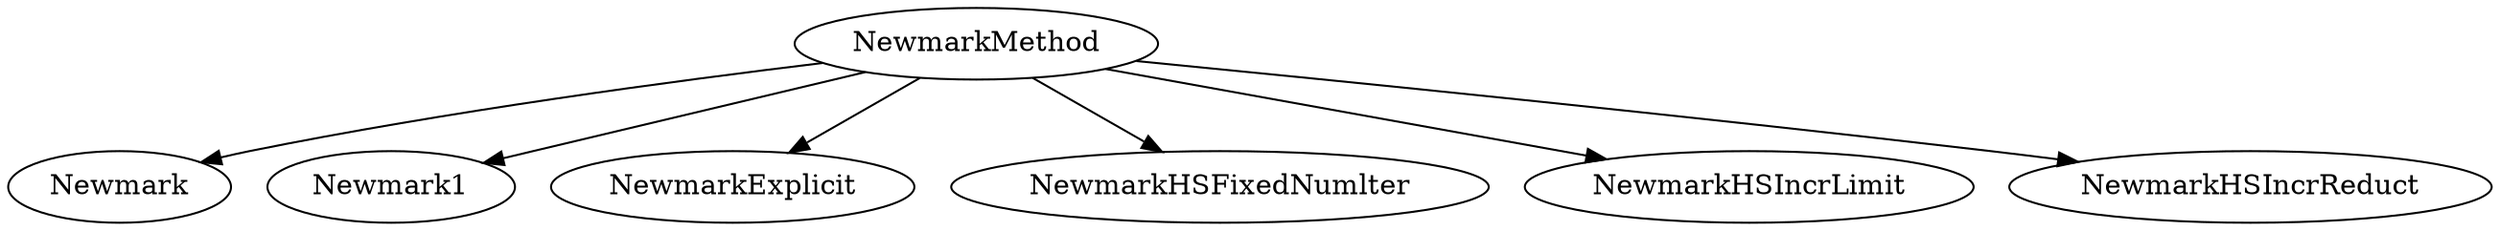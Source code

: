 digraph gra6{
 "NewmarkMethod"->{
Newmark;
Newmark1;
NewmarkExplicit;
NewmarkHSFixedNumlter;
NewmarkHSIncrLimit;
NewmarkHSIncrReduct
}
}